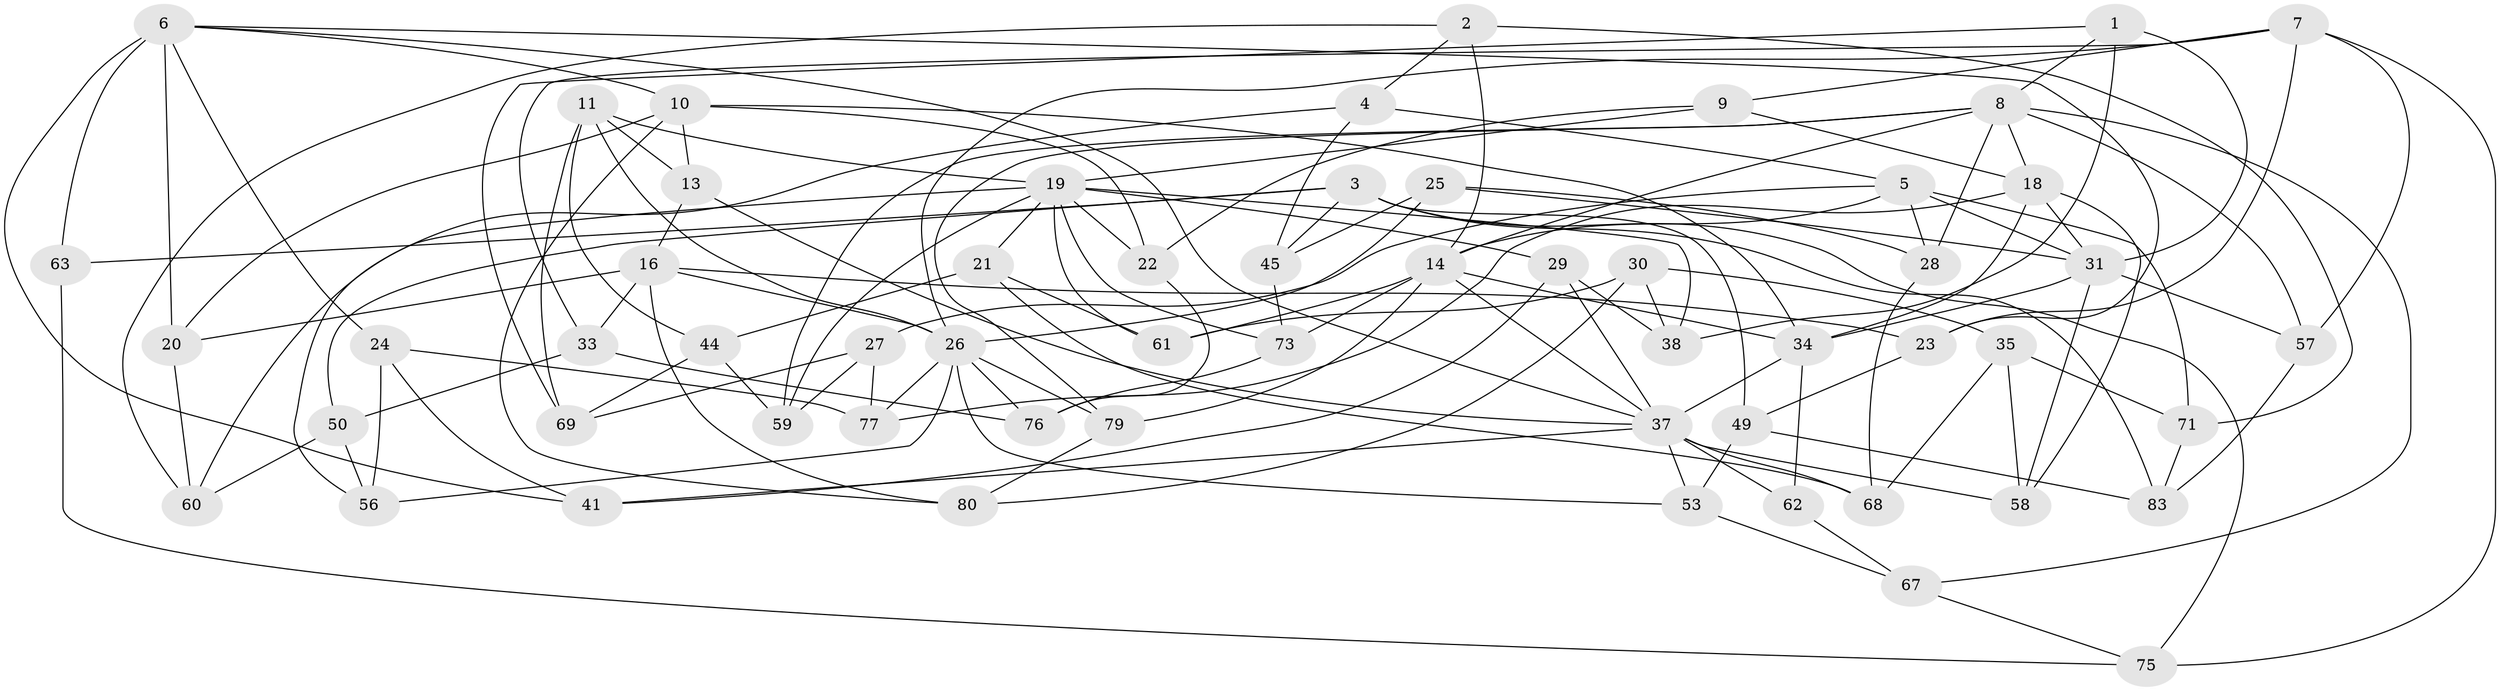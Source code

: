 // original degree distribution, {4: 1.0}
// Generated by graph-tools (version 1.1) at 2025/20/03/04/25 18:20:44]
// undirected, 58 vertices, 138 edges
graph export_dot {
graph [start="1"]
  node [color=gray90,style=filled];
  1;
  2;
  3 [super="+32"];
  4;
  5 [super="+52"];
  6 [super="+66"];
  7 [super="+72"];
  8 [super="+12"];
  9;
  10 [super="+15"];
  11 [super="+48"];
  13;
  14 [super="+46"];
  16 [super="+17"];
  18 [super="+55"];
  19 [super="+42+65+70"];
  20;
  21;
  22;
  23;
  24;
  25;
  26 [super="+54"];
  27;
  28;
  29;
  30;
  31 [super="+40"];
  33;
  34 [super="+36"];
  35;
  37 [super="+82+39"];
  38;
  41;
  44;
  45;
  49;
  50;
  53;
  56;
  57;
  58;
  59;
  60;
  61;
  62;
  63;
  67;
  68;
  69;
  71;
  73;
  75;
  76;
  77;
  79;
  80;
  83;
  1 -- 8;
  1 -- 69;
  1 -- 38;
  1 -- 31;
  2 -- 60;
  2 -- 14;
  2 -- 71;
  2 -- 4;
  3 -- 75;
  3 -- 50;
  3 -- 49;
  3 -- 83;
  3 -- 45;
  3 -- 63;
  4 -- 56;
  4 -- 5;
  4 -- 45;
  5 -- 14;
  5 -- 31;
  5 -- 27;
  5 -- 28;
  5 -- 71;
  6 -- 63 [weight=2];
  6 -- 23;
  6 -- 37;
  6 -- 20;
  6 -- 24;
  6 -- 41;
  6 -- 10;
  7 -- 26;
  7 -- 9;
  7 -- 33;
  7 -- 57;
  7 -- 75;
  7 -- 23;
  8 -- 57;
  8 -- 79;
  8 -- 18;
  8 -- 67;
  8 -- 59;
  8 -- 28;
  8 -- 14;
  9 -- 22;
  9 -- 18;
  9 -- 19;
  10 -- 22;
  10 -- 34;
  10 -- 80;
  10 -- 20;
  10 -- 13;
  11 -- 69;
  11 -- 13;
  11 -- 19;
  11 -- 44;
  11 -- 26 [weight=2];
  13 -- 16;
  13 -- 37;
  14 -- 79;
  14 -- 73;
  14 -- 61;
  14 -- 37;
  14 -- 34;
  16 -- 23;
  16 -- 33;
  16 -- 80;
  16 -- 20;
  16 -- 26;
  18 -- 58;
  18 -- 31;
  18 -- 77;
  18 -- 34;
  19 -- 60;
  19 -- 59;
  19 -- 29;
  19 -- 61;
  19 -- 22;
  19 -- 73;
  19 -- 21;
  19 -- 38;
  20 -- 60;
  21 -- 44;
  21 -- 68;
  21 -- 61;
  22 -- 76;
  23 -- 49;
  24 -- 56;
  24 -- 41;
  24 -- 77;
  25 -- 28;
  25 -- 31;
  25 -- 45;
  25 -- 26;
  26 -- 76;
  26 -- 56;
  26 -- 53;
  26 -- 77;
  26 -- 79;
  27 -- 69;
  27 -- 77;
  27 -- 59;
  28 -- 68;
  29 -- 41;
  29 -- 38;
  29 -- 37;
  30 -- 35;
  30 -- 80;
  30 -- 61;
  30 -- 38;
  31 -- 58;
  31 -- 34 [weight=2];
  31 -- 57;
  33 -- 50;
  33 -- 76;
  34 -- 62 [weight=2];
  34 -- 37;
  35 -- 68;
  35 -- 58;
  35 -- 71;
  37 -- 41;
  37 -- 53;
  37 -- 62;
  37 -- 68;
  37 -- 58;
  44 -- 69;
  44 -- 59;
  45 -- 73;
  49 -- 83;
  49 -- 53;
  50 -- 60;
  50 -- 56;
  53 -- 67;
  57 -- 83;
  62 -- 67;
  63 -- 75;
  67 -- 75;
  71 -- 83;
  73 -- 76;
  79 -- 80;
}
